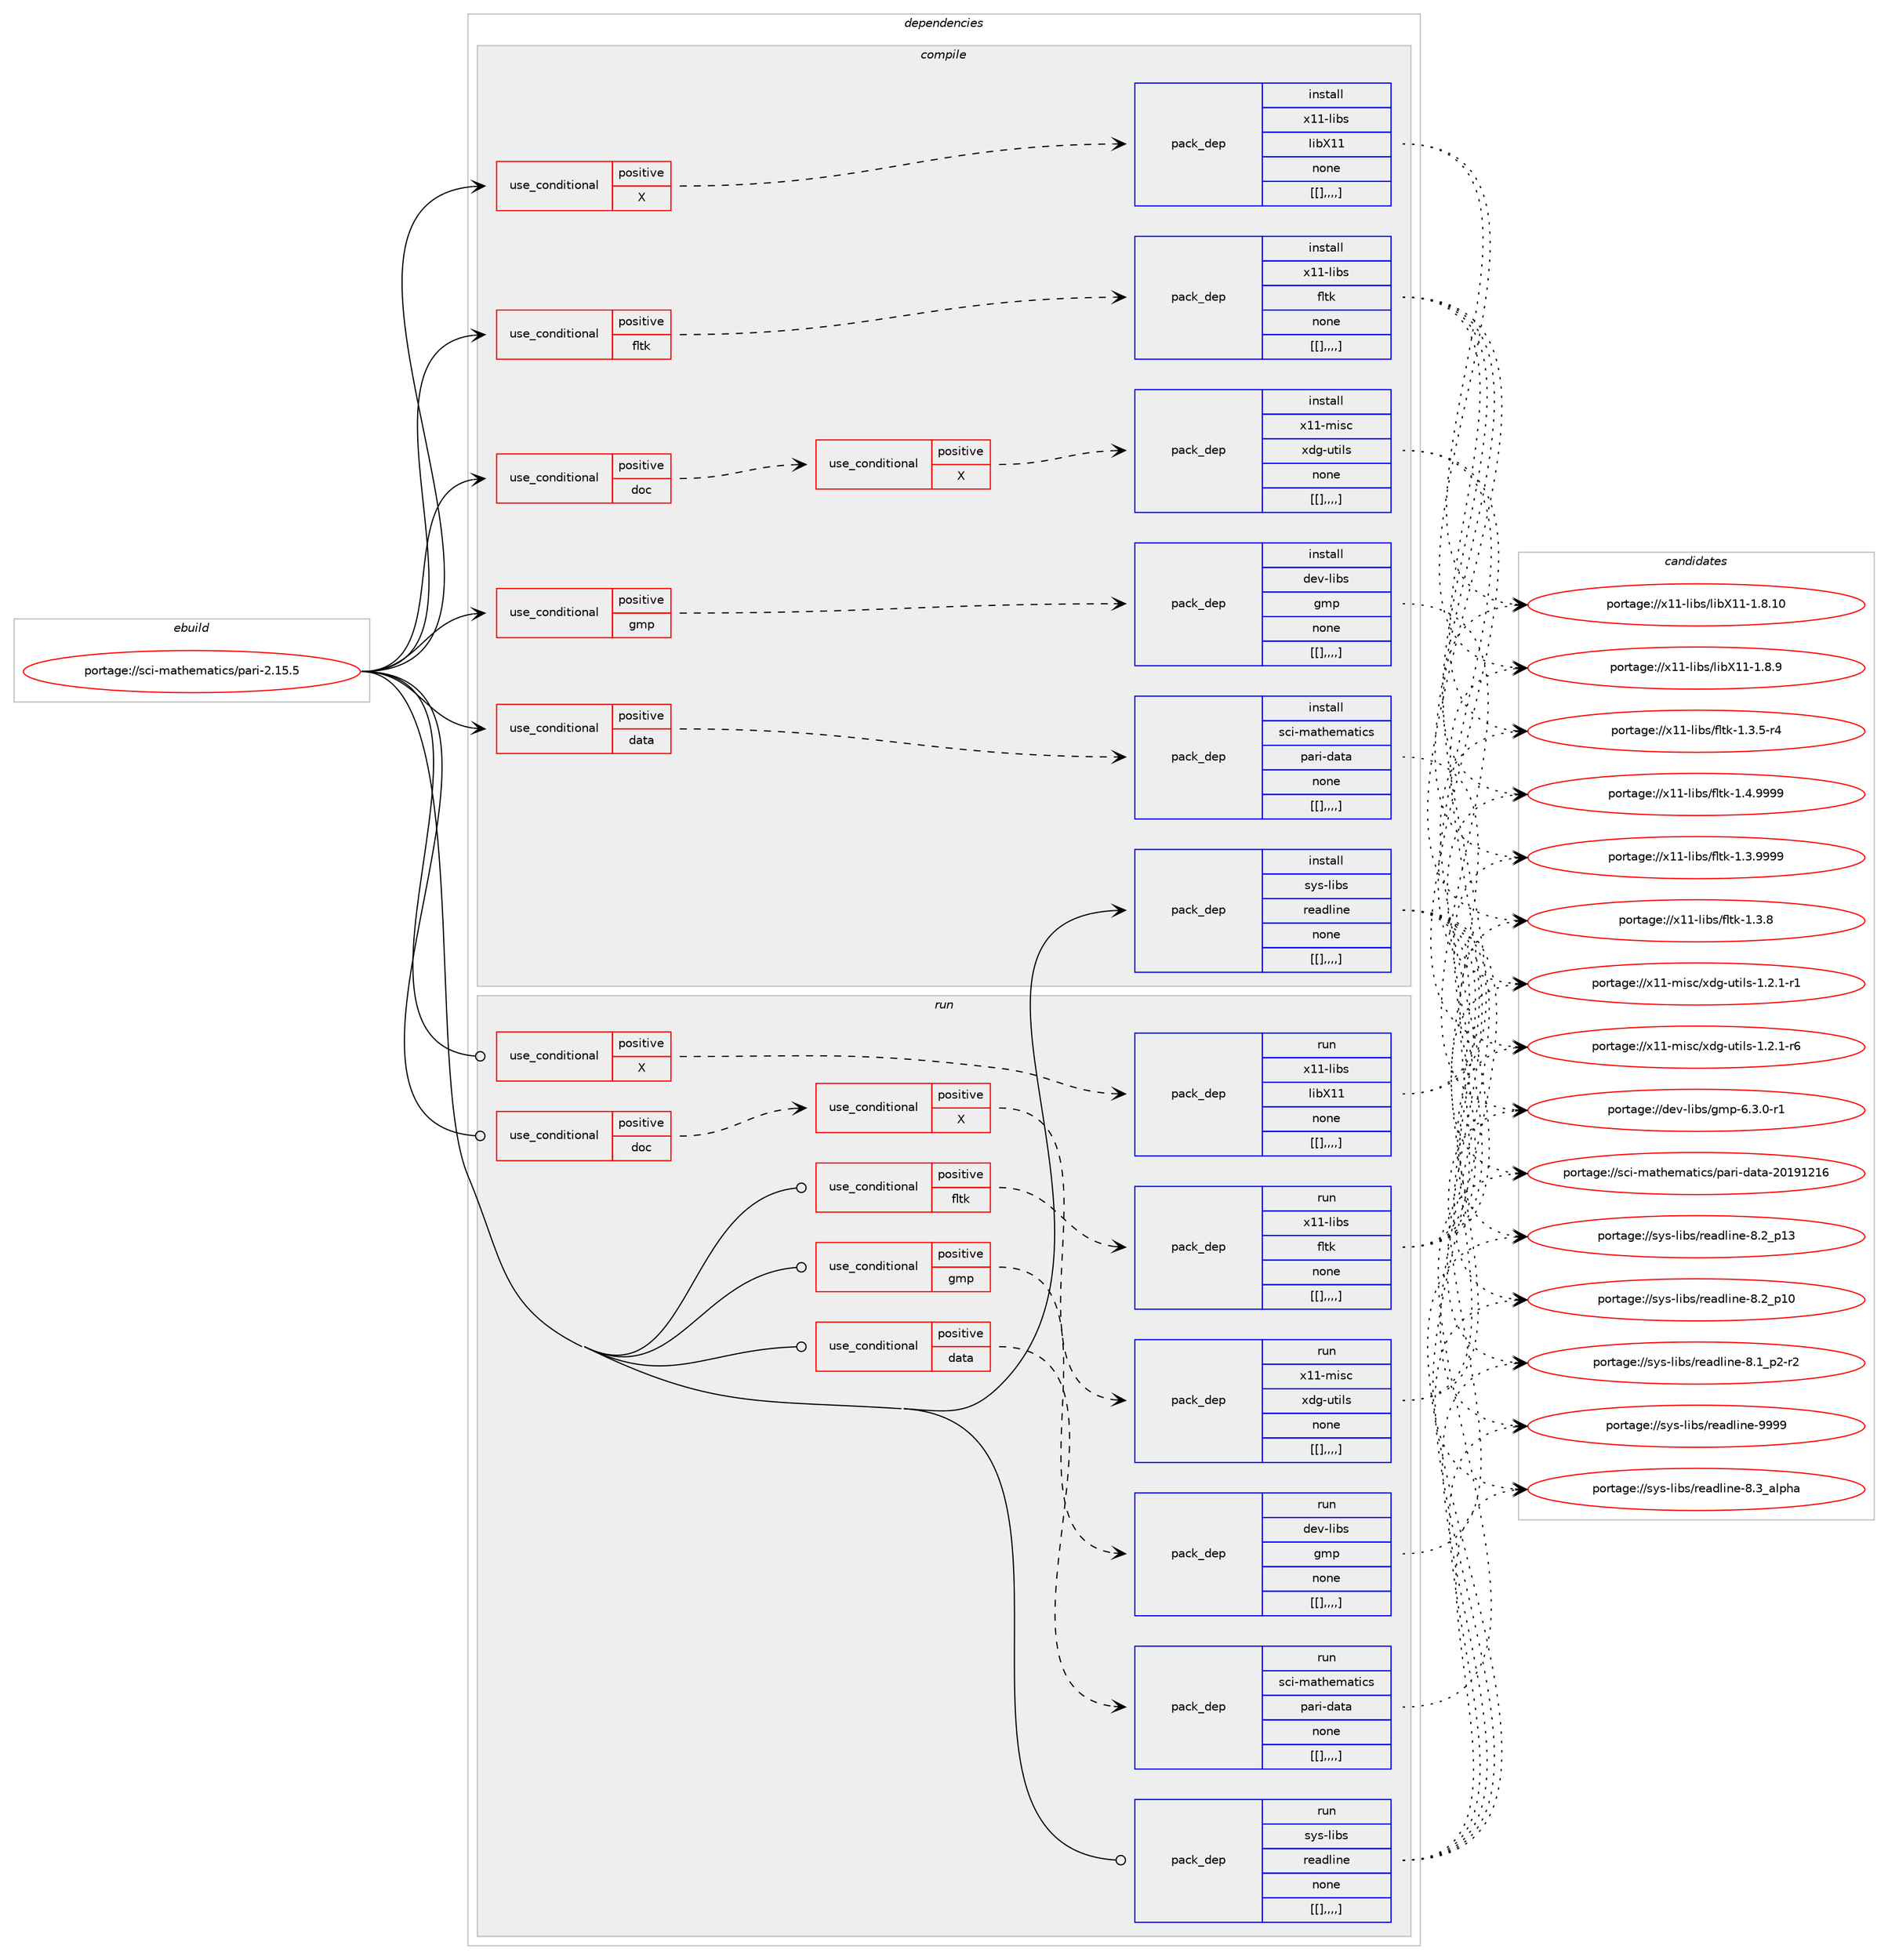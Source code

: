 digraph prolog {

# *************
# Graph options
# *************

newrank=true;
concentrate=true;
compound=true;
graph [rankdir=LR,fontname=Helvetica,fontsize=10,ranksep=1.5];#, ranksep=2.5, nodesep=0.2];
edge  [arrowhead=vee];
node  [fontname=Helvetica,fontsize=10];

# **********
# The ebuild
# **********

subgraph cluster_leftcol {
color=gray;
label=<<i>ebuild</i>>;
id [label="portage://sci-mathematics/pari-2.15.5", color=red, width=4, href="../sci-mathematics/pari-2.15.5.svg"];
}

# ****************
# The dependencies
# ****************

subgraph cluster_midcol {
color=gray;
label=<<i>dependencies</i>>;
subgraph cluster_compile {
fillcolor="#eeeeee";
style=filled;
label=<<i>compile</i>>;
subgraph cond112443 {
dependency425164 [label=<<TABLE BORDER="0" CELLBORDER="1" CELLSPACING="0" CELLPADDING="4"><TR><TD ROWSPAN="3" CELLPADDING="10">use_conditional</TD></TR><TR><TD>positive</TD></TR><TR><TD>X</TD></TR></TABLE>>, shape=none, color=red];
subgraph pack309700 {
dependency425165 [label=<<TABLE BORDER="0" CELLBORDER="1" CELLSPACING="0" CELLPADDING="4" WIDTH="220"><TR><TD ROWSPAN="6" CELLPADDING="30">pack_dep</TD></TR><TR><TD WIDTH="110">install</TD></TR><TR><TD>x11-libs</TD></TR><TR><TD>libX11</TD></TR><TR><TD>none</TD></TR><TR><TD>[[],,,,]</TD></TR></TABLE>>, shape=none, color=blue];
}
dependency425164:e -> dependency425165:w [weight=20,style="dashed",arrowhead="vee"];
}
id:e -> dependency425164:w [weight=20,style="solid",arrowhead="vee"];
subgraph cond112444 {
dependency425166 [label=<<TABLE BORDER="0" CELLBORDER="1" CELLSPACING="0" CELLPADDING="4"><TR><TD ROWSPAN="3" CELLPADDING="10">use_conditional</TD></TR><TR><TD>positive</TD></TR><TR><TD>data</TD></TR></TABLE>>, shape=none, color=red];
subgraph pack309701 {
dependency425167 [label=<<TABLE BORDER="0" CELLBORDER="1" CELLSPACING="0" CELLPADDING="4" WIDTH="220"><TR><TD ROWSPAN="6" CELLPADDING="30">pack_dep</TD></TR><TR><TD WIDTH="110">install</TD></TR><TR><TD>sci-mathematics</TD></TR><TR><TD>pari-data</TD></TR><TR><TD>none</TD></TR><TR><TD>[[],,,,]</TD></TR></TABLE>>, shape=none, color=blue];
}
dependency425166:e -> dependency425167:w [weight=20,style="dashed",arrowhead="vee"];
}
id:e -> dependency425166:w [weight=20,style="solid",arrowhead="vee"];
subgraph cond112445 {
dependency425168 [label=<<TABLE BORDER="0" CELLBORDER="1" CELLSPACING="0" CELLPADDING="4"><TR><TD ROWSPAN="3" CELLPADDING="10">use_conditional</TD></TR><TR><TD>positive</TD></TR><TR><TD>doc</TD></TR></TABLE>>, shape=none, color=red];
subgraph cond112446 {
dependency425169 [label=<<TABLE BORDER="0" CELLBORDER="1" CELLSPACING="0" CELLPADDING="4"><TR><TD ROWSPAN="3" CELLPADDING="10">use_conditional</TD></TR><TR><TD>positive</TD></TR><TR><TD>X</TD></TR></TABLE>>, shape=none, color=red];
subgraph pack309702 {
dependency425170 [label=<<TABLE BORDER="0" CELLBORDER="1" CELLSPACING="0" CELLPADDING="4" WIDTH="220"><TR><TD ROWSPAN="6" CELLPADDING="30">pack_dep</TD></TR><TR><TD WIDTH="110">install</TD></TR><TR><TD>x11-misc</TD></TR><TR><TD>xdg-utils</TD></TR><TR><TD>none</TD></TR><TR><TD>[[],,,,]</TD></TR></TABLE>>, shape=none, color=blue];
}
dependency425169:e -> dependency425170:w [weight=20,style="dashed",arrowhead="vee"];
}
dependency425168:e -> dependency425169:w [weight=20,style="dashed",arrowhead="vee"];
}
id:e -> dependency425168:w [weight=20,style="solid",arrowhead="vee"];
subgraph cond112447 {
dependency425171 [label=<<TABLE BORDER="0" CELLBORDER="1" CELLSPACING="0" CELLPADDING="4"><TR><TD ROWSPAN="3" CELLPADDING="10">use_conditional</TD></TR><TR><TD>positive</TD></TR><TR><TD>fltk</TD></TR></TABLE>>, shape=none, color=red];
subgraph pack309703 {
dependency425172 [label=<<TABLE BORDER="0" CELLBORDER="1" CELLSPACING="0" CELLPADDING="4" WIDTH="220"><TR><TD ROWSPAN="6" CELLPADDING="30">pack_dep</TD></TR><TR><TD WIDTH="110">install</TD></TR><TR><TD>x11-libs</TD></TR><TR><TD>fltk</TD></TR><TR><TD>none</TD></TR><TR><TD>[[],,,,]</TD></TR></TABLE>>, shape=none, color=blue];
}
dependency425171:e -> dependency425172:w [weight=20,style="dashed",arrowhead="vee"];
}
id:e -> dependency425171:w [weight=20,style="solid",arrowhead="vee"];
subgraph cond112448 {
dependency425173 [label=<<TABLE BORDER="0" CELLBORDER="1" CELLSPACING="0" CELLPADDING="4"><TR><TD ROWSPAN="3" CELLPADDING="10">use_conditional</TD></TR><TR><TD>positive</TD></TR><TR><TD>gmp</TD></TR></TABLE>>, shape=none, color=red];
subgraph pack309704 {
dependency425174 [label=<<TABLE BORDER="0" CELLBORDER="1" CELLSPACING="0" CELLPADDING="4" WIDTH="220"><TR><TD ROWSPAN="6" CELLPADDING="30">pack_dep</TD></TR><TR><TD WIDTH="110">install</TD></TR><TR><TD>dev-libs</TD></TR><TR><TD>gmp</TD></TR><TR><TD>none</TD></TR><TR><TD>[[],,,,]</TD></TR></TABLE>>, shape=none, color=blue];
}
dependency425173:e -> dependency425174:w [weight=20,style="dashed",arrowhead="vee"];
}
id:e -> dependency425173:w [weight=20,style="solid",arrowhead="vee"];
subgraph pack309705 {
dependency425175 [label=<<TABLE BORDER="0" CELLBORDER="1" CELLSPACING="0" CELLPADDING="4" WIDTH="220"><TR><TD ROWSPAN="6" CELLPADDING="30">pack_dep</TD></TR><TR><TD WIDTH="110">install</TD></TR><TR><TD>sys-libs</TD></TR><TR><TD>readline</TD></TR><TR><TD>none</TD></TR><TR><TD>[[],,,,]</TD></TR></TABLE>>, shape=none, color=blue];
}
id:e -> dependency425175:w [weight=20,style="solid",arrowhead="vee"];
}
subgraph cluster_compileandrun {
fillcolor="#eeeeee";
style=filled;
label=<<i>compile and run</i>>;
}
subgraph cluster_run {
fillcolor="#eeeeee";
style=filled;
label=<<i>run</i>>;
subgraph cond112449 {
dependency425176 [label=<<TABLE BORDER="0" CELLBORDER="1" CELLSPACING="0" CELLPADDING="4"><TR><TD ROWSPAN="3" CELLPADDING="10">use_conditional</TD></TR><TR><TD>positive</TD></TR><TR><TD>X</TD></TR></TABLE>>, shape=none, color=red];
subgraph pack309706 {
dependency425177 [label=<<TABLE BORDER="0" CELLBORDER="1" CELLSPACING="0" CELLPADDING="4" WIDTH="220"><TR><TD ROWSPAN="6" CELLPADDING="30">pack_dep</TD></TR><TR><TD WIDTH="110">run</TD></TR><TR><TD>x11-libs</TD></TR><TR><TD>libX11</TD></TR><TR><TD>none</TD></TR><TR><TD>[[],,,,]</TD></TR></TABLE>>, shape=none, color=blue];
}
dependency425176:e -> dependency425177:w [weight=20,style="dashed",arrowhead="vee"];
}
id:e -> dependency425176:w [weight=20,style="solid",arrowhead="odot"];
subgraph cond112450 {
dependency425178 [label=<<TABLE BORDER="0" CELLBORDER="1" CELLSPACING="0" CELLPADDING="4"><TR><TD ROWSPAN="3" CELLPADDING="10">use_conditional</TD></TR><TR><TD>positive</TD></TR><TR><TD>data</TD></TR></TABLE>>, shape=none, color=red];
subgraph pack309707 {
dependency425179 [label=<<TABLE BORDER="0" CELLBORDER="1" CELLSPACING="0" CELLPADDING="4" WIDTH="220"><TR><TD ROWSPAN="6" CELLPADDING="30">pack_dep</TD></TR><TR><TD WIDTH="110">run</TD></TR><TR><TD>sci-mathematics</TD></TR><TR><TD>pari-data</TD></TR><TR><TD>none</TD></TR><TR><TD>[[],,,,]</TD></TR></TABLE>>, shape=none, color=blue];
}
dependency425178:e -> dependency425179:w [weight=20,style="dashed",arrowhead="vee"];
}
id:e -> dependency425178:w [weight=20,style="solid",arrowhead="odot"];
subgraph cond112451 {
dependency425180 [label=<<TABLE BORDER="0" CELLBORDER="1" CELLSPACING="0" CELLPADDING="4"><TR><TD ROWSPAN="3" CELLPADDING="10">use_conditional</TD></TR><TR><TD>positive</TD></TR><TR><TD>doc</TD></TR></TABLE>>, shape=none, color=red];
subgraph cond112452 {
dependency425181 [label=<<TABLE BORDER="0" CELLBORDER="1" CELLSPACING="0" CELLPADDING="4"><TR><TD ROWSPAN="3" CELLPADDING="10">use_conditional</TD></TR><TR><TD>positive</TD></TR><TR><TD>X</TD></TR></TABLE>>, shape=none, color=red];
subgraph pack309708 {
dependency425182 [label=<<TABLE BORDER="0" CELLBORDER="1" CELLSPACING="0" CELLPADDING="4" WIDTH="220"><TR><TD ROWSPAN="6" CELLPADDING="30">pack_dep</TD></TR><TR><TD WIDTH="110">run</TD></TR><TR><TD>x11-misc</TD></TR><TR><TD>xdg-utils</TD></TR><TR><TD>none</TD></TR><TR><TD>[[],,,,]</TD></TR></TABLE>>, shape=none, color=blue];
}
dependency425181:e -> dependency425182:w [weight=20,style="dashed",arrowhead="vee"];
}
dependency425180:e -> dependency425181:w [weight=20,style="dashed",arrowhead="vee"];
}
id:e -> dependency425180:w [weight=20,style="solid",arrowhead="odot"];
subgraph cond112453 {
dependency425183 [label=<<TABLE BORDER="0" CELLBORDER="1" CELLSPACING="0" CELLPADDING="4"><TR><TD ROWSPAN="3" CELLPADDING="10">use_conditional</TD></TR><TR><TD>positive</TD></TR><TR><TD>fltk</TD></TR></TABLE>>, shape=none, color=red];
subgraph pack309709 {
dependency425184 [label=<<TABLE BORDER="0" CELLBORDER="1" CELLSPACING="0" CELLPADDING="4" WIDTH="220"><TR><TD ROWSPAN="6" CELLPADDING="30">pack_dep</TD></TR><TR><TD WIDTH="110">run</TD></TR><TR><TD>x11-libs</TD></TR><TR><TD>fltk</TD></TR><TR><TD>none</TD></TR><TR><TD>[[],,,,]</TD></TR></TABLE>>, shape=none, color=blue];
}
dependency425183:e -> dependency425184:w [weight=20,style="dashed",arrowhead="vee"];
}
id:e -> dependency425183:w [weight=20,style="solid",arrowhead="odot"];
subgraph cond112454 {
dependency425185 [label=<<TABLE BORDER="0" CELLBORDER="1" CELLSPACING="0" CELLPADDING="4"><TR><TD ROWSPAN="3" CELLPADDING="10">use_conditional</TD></TR><TR><TD>positive</TD></TR><TR><TD>gmp</TD></TR></TABLE>>, shape=none, color=red];
subgraph pack309710 {
dependency425186 [label=<<TABLE BORDER="0" CELLBORDER="1" CELLSPACING="0" CELLPADDING="4" WIDTH="220"><TR><TD ROWSPAN="6" CELLPADDING="30">pack_dep</TD></TR><TR><TD WIDTH="110">run</TD></TR><TR><TD>dev-libs</TD></TR><TR><TD>gmp</TD></TR><TR><TD>none</TD></TR><TR><TD>[[],,,,]</TD></TR></TABLE>>, shape=none, color=blue];
}
dependency425185:e -> dependency425186:w [weight=20,style="dashed",arrowhead="vee"];
}
id:e -> dependency425185:w [weight=20,style="solid",arrowhead="odot"];
subgraph pack309711 {
dependency425187 [label=<<TABLE BORDER="0" CELLBORDER="1" CELLSPACING="0" CELLPADDING="4" WIDTH="220"><TR><TD ROWSPAN="6" CELLPADDING="30">pack_dep</TD></TR><TR><TD WIDTH="110">run</TD></TR><TR><TD>sys-libs</TD></TR><TR><TD>readline</TD></TR><TR><TD>none</TD></TR><TR><TD>[[],,,,]</TD></TR></TABLE>>, shape=none, color=blue];
}
id:e -> dependency425187:w [weight=20,style="solid",arrowhead="odot"];
}
}

# **************
# The candidates
# **************

subgraph cluster_choices {
rank=same;
color=gray;
label=<<i>candidates</i>>;

subgraph choice309700 {
color=black;
nodesep=1;
choice12049494510810598115471081059888494945494656464948 [label="portage://x11-libs/libX11-1.8.10", color=red, width=4,href="../x11-libs/libX11-1.8.10.svg"];
choice120494945108105981154710810598884949454946564657 [label="portage://x11-libs/libX11-1.8.9", color=red, width=4,href="../x11-libs/libX11-1.8.9.svg"];
dependency425165:e -> choice12049494510810598115471081059888494945494656464948:w [style=dotted,weight="100"];
dependency425165:e -> choice120494945108105981154710810598884949454946564657:w [style=dotted,weight="100"];
}
subgraph choice309701 {
color=black;
nodesep=1;
choice11599105451099711610410110997116105991154711297114105451009711697455048495749504954 [label="portage://sci-mathematics/pari-data-20191216", color=red, width=4,href="../sci-mathematics/pari-data-20191216.svg"];
dependency425167:e -> choice11599105451099711610410110997116105991154711297114105451009711697455048495749504954:w [style=dotted,weight="100"];
}
subgraph choice309702 {
color=black;
nodesep=1;
choice1204949451091051159947120100103451171161051081154549465046494511454 [label="portage://x11-misc/xdg-utils-1.2.1-r6", color=red, width=4,href="../x11-misc/xdg-utils-1.2.1-r6.svg"];
choice1204949451091051159947120100103451171161051081154549465046494511449 [label="portage://x11-misc/xdg-utils-1.2.1-r1", color=red, width=4,href="../x11-misc/xdg-utils-1.2.1-r1.svg"];
dependency425170:e -> choice1204949451091051159947120100103451171161051081154549465046494511454:w [style=dotted,weight="100"];
dependency425170:e -> choice1204949451091051159947120100103451171161051081154549465046494511449:w [style=dotted,weight="100"];
}
subgraph choice309703 {
color=black;
nodesep=1;
choice1204949451081059811547102108116107454946524657575757 [label="portage://x11-libs/fltk-1.4.9999", color=red, width=4,href="../x11-libs/fltk-1.4.9999.svg"];
choice1204949451081059811547102108116107454946514657575757 [label="portage://x11-libs/fltk-1.3.9999", color=red, width=4,href="../x11-libs/fltk-1.3.9999.svg"];
choice1204949451081059811547102108116107454946514656 [label="portage://x11-libs/fltk-1.3.8", color=red, width=4,href="../x11-libs/fltk-1.3.8.svg"];
choice12049494510810598115471021081161074549465146534511452 [label="portage://x11-libs/fltk-1.3.5-r4", color=red, width=4,href="../x11-libs/fltk-1.3.5-r4.svg"];
dependency425172:e -> choice1204949451081059811547102108116107454946524657575757:w [style=dotted,weight="100"];
dependency425172:e -> choice1204949451081059811547102108116107454946514657575757:w [style=dotted,weight="100"];
dependency425172:e -> choice1204949451081059811547102108116107454946514656:w [style=dotted,weight="100"];
dependency425172:e -> choice12049494510810598115471021081161074549465146534511452:w [style=dotted,weight="100"];
}
subgraph choice309704 {
color=black;
nodesep=1;
choice1001011184510810598115471031091124554465146484511449 [label="portage://dev-libs/gmp-6.3.0-r1", color=red, width=4,href="../dev-libs/gmp-6.3.0-r1.svg"];
dependency425174:e -> choice1001011184510810598115471031091124554465146484511449:w [style=dotted,weight="100"];
}
subgraph choice309705 {
color=black;
nodesep=1;
choice115121115451081059811547114101971001081051101014557575757 [label="portage://sys-libs/readline-9999", color=red, width=4,href="../sys-libs/readline-9999.svg"];
choice1151211154510810598115471141019710010810511010145564651959710811210497 [label="portage://sys-libs/readline-8.3_alpha", color=red, width=4,href="../sys-libs/readline-8.3_alpha.svg"];
choice1151211154510810598115471141019710010810511010145564650951124951 [label="portage://sys-libs/readline-8.2_p13", color=red, width=4,href="../sys-libs/readline-8.2_p13.svg"];
choice1151211154510810598115471141019710010810511010145564650951124948 [label="portage://sys-libs/readline-8.2_p10", color=red, width=4,href="../sys-libs/readline-8.2_p10.svg"];
choice115121115451081059811547114101971001081051101014556464995112504511450 [label="portage://sys-libs/readline-8.1_p2-r2", color=red, width=4,href="../sys-libs/readline-8.1_p2-r2.svg"];
dependency425175:e -> choice115121115451081059811547114101971001081051101014557575757:w [style=dotted,weight="100"];
dependency425175:e -> choice1151211154510810598115471141019710010810511010145564651959710811210497:w [style=dotted,weight="100"];
dependency425175:e -> choice1151211154510810598115471141019710010810511010145564650951124951:w [style=dotted,weight="100"];
dependency425175:e -> choice1151211154510810598115471141019710010810511010145564650951124948:w [style=dotted,weight="100"];
dependency425175:e -> choice115121115451081059811547114101971001081051101014556464995112504511450:w [style=dotted,weight="100"];
}
subgraph choice309706 {
color=black;
nodesep=1;
choice12049494510810598115471081059888494945494656464948 [label="portage://x11-libs/libX11-1.8.10", color=red, width=4,href="../x11-libs/libX11-1.8.10.svg"];
choice120494945108105981154710810598884949454946564657 [label="portage://x11-libs/libX11-1.8.9", color=red, width=4,href="../x11-libs/libX11-1.8.9.svg"];
dependency425177:e -> choice12049494510810598115471081059888494945494656464948:w [style=dotted,weight="100"];
dependency425177:e -> choice120494945108105981154710810598884949454946564657:w [style=dotted,weight="100"];
}
subgraph choice309707 {
color=black;
nodesep=1;
choice11599105451099711610410110997116105991154711297114105451009711697455048495749504954 [label="portage://sci-mathematics/pari-data-20191216", color=red, width=4,href="../sci-mathematics/pari-data-20191216.svg"];
dependency425179:e -> choice11599105451099711610410110997116105991154711297114105451009711697455048495749504954:w [style=dotted,weight="100"];
}
subgraph choice309708 {
color=black;
nodesep=1;
choice1204949451091051159947120100103451171161051081154549465046494511454 [label="portage://x11-misc/xdg-utils-1.2.1-r6", color=red, width=4,href="../x11-misc/xdg-utils-1.2.1-r6.svg"];
choice1204949451091051159947120100103451171161051081154549465046494511449 [label="portage://x11-misc/xdg-utils-1.2.1-r1", color=red, width=4,href="../x11-misc/xdg-utils-1.2.1-r1.svg"];
dependency425182:e -> choice1204949451091051159947120100103451171161051081154549465046494511454:w [style=dotted,weight="100"];
dependency425182:e -> choice1204949451091051159947120100103451171161051081154549465046494511449:w [style=dotted,weight="100"];
}
subgraph choice309709 {
color=black;
nodesep=1;
choice1204949451081059811547102108116107454946524657575757 [label="portage://x11-libs/fltk-1.4.9999", color=red, width=4,href="../x11-libs/fltk-1.4.9999.svg"];
choice1204949451081059811547102108116107454946514657575757 [label="portage://x11-libs/fltk-1.3.9999", color=red, width=4,href="../x11-libs/fltk-1.3.9999.svg"];
choice1204949451081059811547102108116107454946514656 [label="portage://x11-libs/fltk-1.3.8", color=red, width=4,href="../x11-libs/fltk-1.3.8.svg"];
choice12049494510810598115471021081161074549465146534511452 [label="portage://x11-libs/fltk-1.3.5-r4", color=red, width=4,href="../x11-libs/fltk-1.3.5-r4.svg"];
dependency425184:e -> choice1204949451081059811547102108116107454946524657575757:w [style=dotted,weight="100"];
dependency425184:e -> choice1204949451081059811547102108116107454946514657575757:w [style=dotted,weight="100"];
dependency425184:e -> choice1204949451081059811547102108116107454946514656:w [style=dotted,weight="100"];
dependency425184:e -> choice12049494510810598115471021081161074549465146534511452:w [style=dotted,weight="100"];
}
subgraph choice309710 {
color=black;
nodesep=1;
choice1001011184510810598115471031091124554465146484511449 [label="portage://dev-libs/gmp-6.3.0-r1", color=red, width=4,href="../dev-libs/gmp-6.3.0-r1.svg"];
dependency425186:e -> choice1001011184510810598115471031091124554465146484511449:w [style=dotted,weight="100"];
}
subgraph choice309711 {
color=black;
nodesep=1;
choice115121115451081059811547114101971001081051101014557575757 [label="portage://sys-libs/readline-9999", color=red, width=4,href="../sys-libs/readline-9999.svg"];
choice1151211154510810598115471141019710010810511010145564651959710811210497 [label="portage://sys-libs/readline-8.3_alpha", color=red, width=4,href="../sys-libs/readline-8.3_alpha.svg"];
choice1151211154510810598115471141019710010810511010145564650951124951 [label="portage://sys-libs/readline-8.2_p13", color=red, width=4,href="../sys-libs/readline-8.2_p13.svg"];
choice1151211154510810598115471141019710010810511010145564650951124948 [label="portage://sys-libs/readline-8.2_p10", color=red, width=4,href="../sys-libs/readline-8.2_p10.svg"];
choice115121115451081059811547114101971001081051101014556464995112504511450 [label="portage://sys-libs/readline-8.1_p2-r2", color=red, width=4,href="../sys-libs/readline-8.1_p2-r2.svg"];
dependency425187:e -> choice115121115451081059811547114101971001081051101014557575757:w [style=dotted,weight="100"];
dependency425187:e -> choice1151211154510810598115471141019710010810511010145564651959710811210497:w [style=dotted,weight="100"];
dependency425187:e -> choice1151211154510810598115471141019710010810511010145564650951124951:w [style=dotted,weight="100"];
dependency425187:e -> choice1151211154510810598115471141019710010810511010145564650951124948:w [style=dotted,weight="100"];
dependency425187:e -> choice115121115451081059811547114101971001081051101014556464995112504511450:w [style=dotted,weight="100"];
}
}

}
